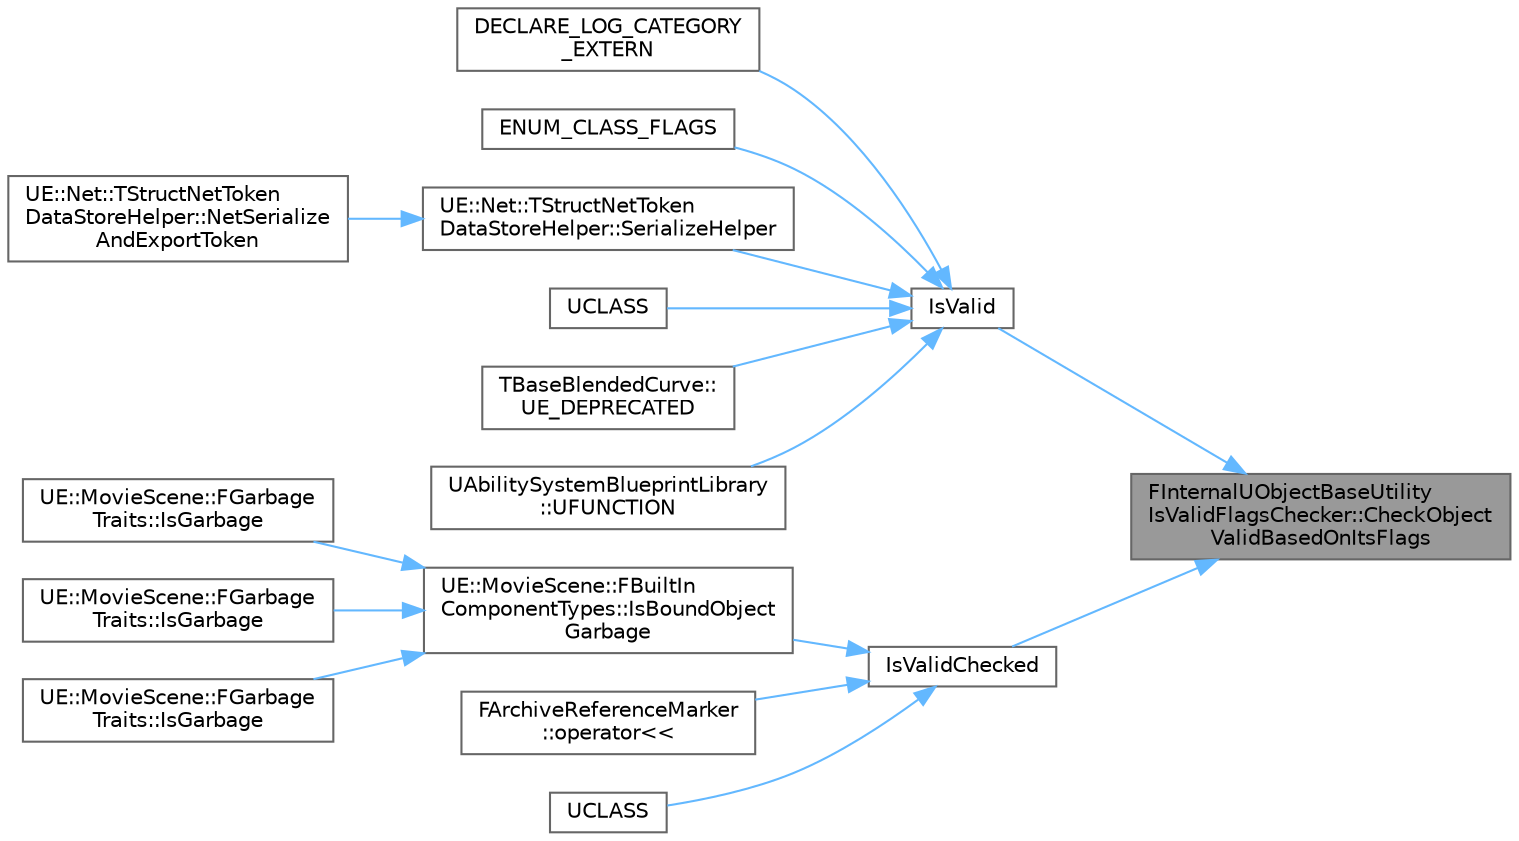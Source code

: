 digraph "FInternalUObjectBaseUtilityIsValidFlagsChecker::CheckObjectValidBasedOnItsFlags"
{
 // INTERACTIVE_SVG=YES
 // LATEX_PDF_SIZE
  bgcolor="transparent";
  edge [fontname=Helvetica,fontsize=10,labelfontname=Helvetica,labelfontsize=10];
  node [fontname=Helvetica,fontsize=10,shape=box,height=0.2,width=0.4];
  rankdir="RL";
  Node1 [id="Node000001",label="FInternalUObjectBaseUtility\lIsValidFlagsChecker::CheckObject\lValidBasedOnItsFlags",height=0.2,width=0.4,color="gray40", fillcolor="grey60", style="filled", fontcolor="black",tooltip=" "];
  Node1 -> Node2 [id="edge1_Node000001_Node000002",dir="back",color="steelblue1",style="solid",tooltip=" "];
  Node2 [id="Node000002",label="IsValid",height=0.2,width=0.4,color="grey40", fillcolor="white", style="filled",URL="$db/dbf/Object_8h.html#a9f599409f20b63e41bdbdee2f07271d6",tooltip="Test validity of object."];
  Node2 -> Node3 [id="edge2_Node000002_Node000003",dir="back",color="steelblue1",style="solid",tooltip=" "];
  Node3 [id="Node000003",label="DECLARE_LOG_CATEGORY\l_EXTERN",height=0.2,width=0.4,color="grey40", fillcolor="white", style="filled",URL="$dd/d4f/AutomatedAssetImportData_8h.html#a225aab5f4a751fba2f825a1cc519706d",tooltip=" "];
  Node2 -> Node4 [id="edge3_Node000002_Node000004",dir="back",color="steelblue1",style="solid",tooltip=" "];
  Node4 [id="Node000004",label="ENUM_CLASS_FLAGS",height=0.2,width=0.4,color="grey40", fillcolor="white", style="filled",URL="$d6/d7d/AssetManager_8h.html#a988190182fb0470a0a210ec1f515d396",tooltip=" "];
  Node2 -> Node5 [id="edge4_Node000002_Node000005",dir="back",color="steelblue1",style="solid",tooltip=" "];
  Node5 [id="Node000005",label="UE::Net::TStructNetToken\lDataStoreHelper::SerializeHelper",height=0.2,width=0.4,color="grey40", fillcolor="white", style="filled",URL="$d0/ddd/classUE_1_1Net_1_1TStructNetTokenDataStoreHelper.html#ad6eb57da70cc2ad5bc154c5eda865bea",tooltip=" "];
  Node5 -> Node6 [id="edge5_Node000005_Node000006",dir="back",color="steelblue1",style="solid",tooltip=" "];
  Node6 [id="Node000006",label="UE::Net::TStructNetToken\lDataStoreHelper::NetSerialize\lAndExportToken",height=0.2,width=0.4,color="grey40", fillcolor="white", style="filled",URL="$d0/ddd/classUE_1_1Net_1_1TStructNetTokenDataStoreHelper.html#aa2ef940c08d21126718da77b86253e1e",tooltip=" "];
  Node2 -> Node7 [id="edge6_Node000002_Node000007",dir="back",color="steelblue1",style="solid",tooltip=" "];
  Node7 [id="Node000007",label="UCLASS",height=0.2,width=0.4,color="grey40", fillcolor="white", style="filled",URL="$d8/d68/KismetTextLibrary_8h.html#a423673fc0112544852d21aa5fa46cd19",tooltip=" "];
  Node2 -> Node8 [id="edge7_Node000002_Node000008",dir="back",color="steelblue1",style="solid",tooltip=" "];
  Node8 [id="Node000008",label="TBaseBlendedCurve::\lUE_DEPRECATED",height=0.2,width=0.4,color="grey40", fillcolor="white", style="filled",URL="$d1/dd3/structTBaseBlendedCurve.html#a0bb027e58b525e0d1da382d48e60526a",tooltip=" "];
  Node2 -> Node9 [id="edge8_Node000002_Node000009",dir="back",color="steelblue1",style="solid",tooltip=" "];
  Node9 [id="Node000009",label="UAbilitySystemBlueprintLibrary\l::UFUNCTION",height=0.2,width=0.4,color="grey40", fillcolor="white", style="filled",URL="$da/d9d/classUAbilitySystemBlueprintLibrary.html#a35a82441d76b478fb012935fc7a2b4c0",tooltip="Returns true if the attribute actually exists."];
  Node1 -> Node10 [id="edge9_Node000001_Node000010",dir="back",color="steelblue1",style="solid",tooltip=" "];
  Node10 [id="Node000010",label="IsValidChecked",height=0.2,width=0.4,color="grey40", fillcolor="white", style="filled",URL="$db/dbf/Object_8h.html#a46adad869b3ed027cb126903b365d6bb",tooltip="Test validity of object similar to IsValid(Test) however the null pointer test is skipped."];
  Node10 -> Node11 [id="edge10_Node000010_Node000011",dir="back",color="steelblue1",style="solid",tooltip=" "];
  Node11 [id="Node000011",label="UE::MovieScene::FBuiltIn\lComponentTypes::IsBoundObject\lGarbage",height=0.2,width=0.4,color="grey40", fillcolor="white", style="filled",URL="$d9/dc9/structUE_1_1MovieScene_1_1FBuiltInComponentTypes.html#a5767e0fd220cd99dbb08d836e19f5026",tooltip=" "];
  Node11 -> Node12 [id="edge11_Node000011_Node000012",dir="back",color="steelblue1",style="solid",tooltip=" "];
  Node12 [id="Node000012",label="UE::MovieScene::FGarbage\lTraits::IsGarbage",height=0.2,width=0.4,color="grey40", fillcolor="white", style="filled",URL="$db/da2/structUE_1_1MovieScene_1_1FGarbageTraits.html#aaf0c8a318363a0790af4701cef019b57",tooltip=" "];
  Node11 -> Node13 [id="edge12_Node000011_Node000013",dir="back",color="steelblue1",style="solid",tooltip=" "];
  Node13 [id="Node000013",label="UE::MovieScene::FGarbage\lTraits::IsGarbage",height=0.2,width=0.4,color="grey40", fillcolor="white", style="filled",URL="$db/da2/structUE_1_1MovieScene_1_1FGarbageTraits.html#af39473aef8af56f15180e3f5e0abcb44",tooltip=" "];
  Node11 -> Node14 [id="edge13_Node000011_Node000014",dir="back",color="steelblue1",style="solid",tooltip=" "];
  Node14 [id="Node000014",label="UE::MovieScene::FGarbage\lTraits::IsGarbage",height=0.2,width=0.4,color="grey40", fillcolor="white", style="filled",URL="$db/da2/structUE_1_1MovieScene_1_1FGarbageTraits.html#ac8cc8caa6bc31c043a505e465605255a",tooltip=" "];
  Node10 -> Node15 [id="edge14_Node000010_Node000015",dir="back",color="steelblue1",style="solid",tooltip=" "];
  Node15 [id="Node000015",label="FArchiveReferenceMarker\l::operator\<\<",height=0.2,width=0.4,color="grey40", fillcolor="white", style="filled",URL="$d7/dce/classFArchiveReferenceMarker.html#acc78de6606474b13425b8b1e3740af44",tooltip="UObject serialize operator implementation."];
  Node10 -> Node16 [id="edge15_Node000010_Node000016",dir="back",color="steelblue1",style="solid",tooltip=" "];
  Node16 [id="Node000016",label="UCLASS",height=0.2,width=0.4,color="grey40", fillcolor="white", style="filled",URL="$d0/d43/Actor_8h.html#a423673fc0112544852d21aa5fa46cd19",tooltip="Actor is the base class for an Object that can be placed or spawned in a level."];
}
